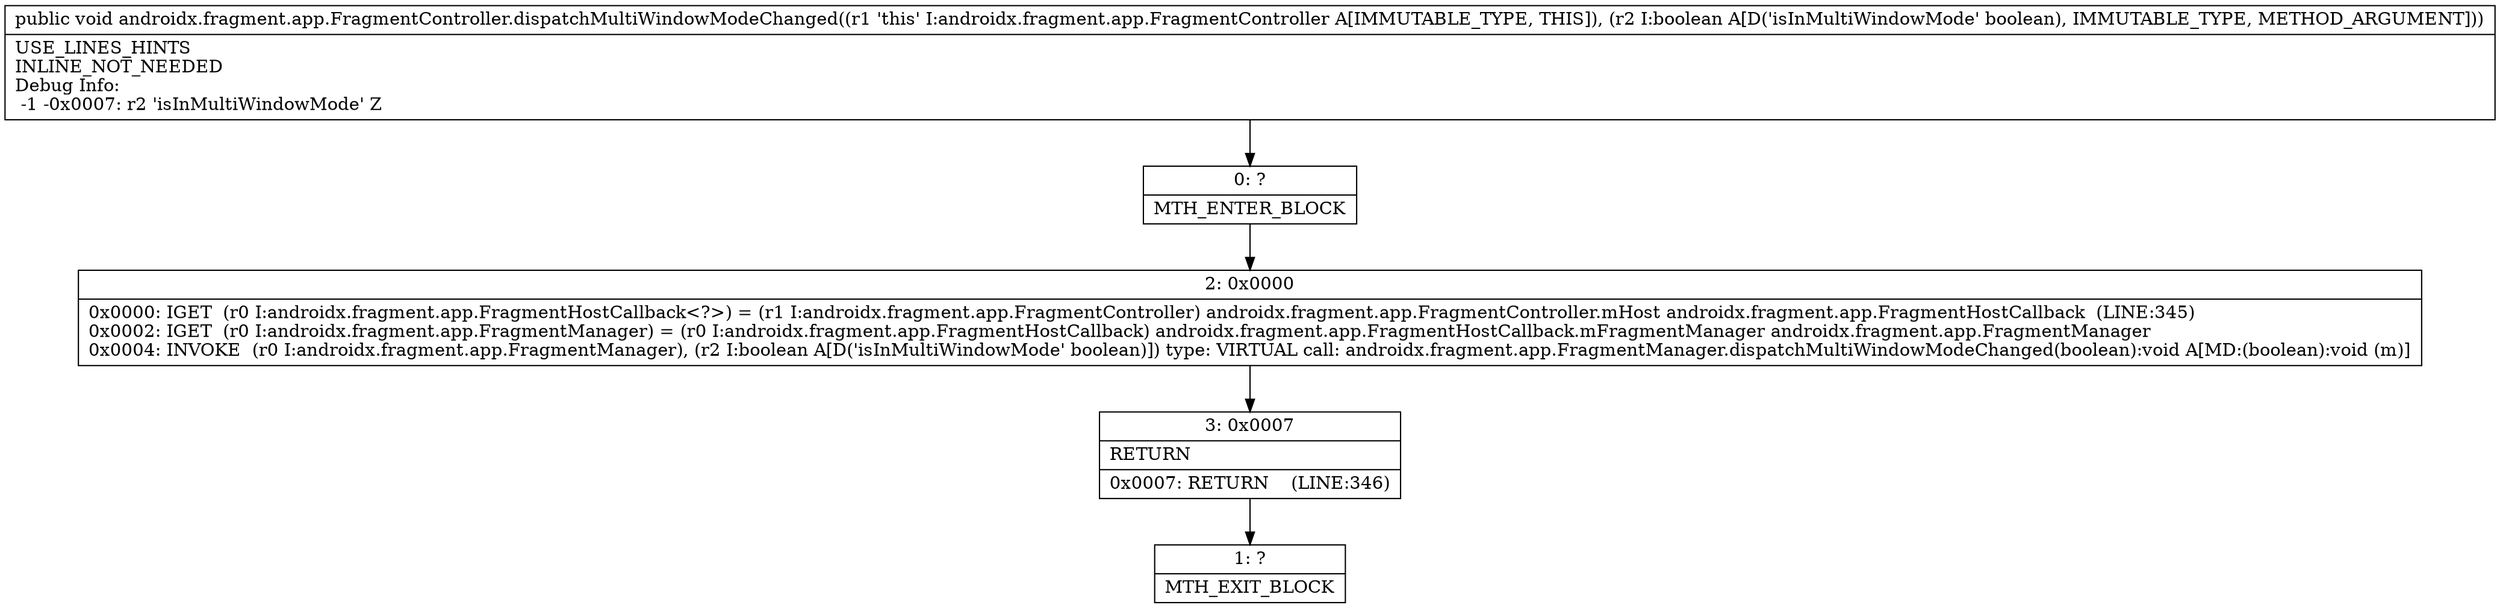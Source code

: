 digraph "CFG forandroidx.fragment.app.FragmentController.dispatchMultiWindowModeChanged(Z)V" {
Node_0 [shape=record,label="{0\:\ ?|MTH_ENTER_BLOCK\l}"];
Node_2 [shape=record,label="{2\:\ 0x0000|0x0000: IGET  (r0 I:androidx.fragment.app.FragmentHostCallback\<?\>) = (r1 I:androidx.fragment.app.FragmentController) androidx.fragment.app.FragmentController.mHost androidx.fragment.app.FragmentHostCallback  (LINE:345)\l0x0002: IGET  (r0 I:androidx.fragment.app.FragmentManager) = (r0 I:androidx.fragment.app.FragmentHostCallback) androidx.fragment.app.FragmentHostCallback.mFragmentManager androidx.fragment.app.FragmentManager \l0x0004: INVOKE  (r0 I:androidx.fragment.app.FragmentManager), (r2 I:boolean A[D('isInMultiWindowMode' boolean)]) type: VIRTUAL call: androidx.fragment.app.FragmentManager.dispatchMultiWindowModeChanged(boolean):void A[MD:(boolean):void (m)]\l}"];
Node_3 [shape=record,label="{3\:\ 0x0007|RETURN\l|0x0007: RETURN    (LINE:346)\l}"];
Node_1 [shape=record,label="{1\:\ ?|MTH_EXIT_BLOCK\l}"];
MethodNode[shape=record,label="{public void androidx.fragment.app.FragmentController.dispatchMultiWindowModeChanged((r1 'this' I:androidx.fragment.app.FragmentController A[IMMUTABLE_TYPE, THIS]), (r2 I:boolean A[D('isInMultiWindowMode' boolean), IMMUTABLE_TYPE, METHOD_ARGUMENT]))  | USE_LINES_HINTS\lINLINE_NOT_NEEDED\lDebug Info:\l  \-1 \-0x0007: r2 'isInMultiWindowMode' Z\l}"];
MethodNode -> Node_0;Node_0 -> Node_2;
Node_2 -> Node_3;
Node_3 -> Node_1;
}

